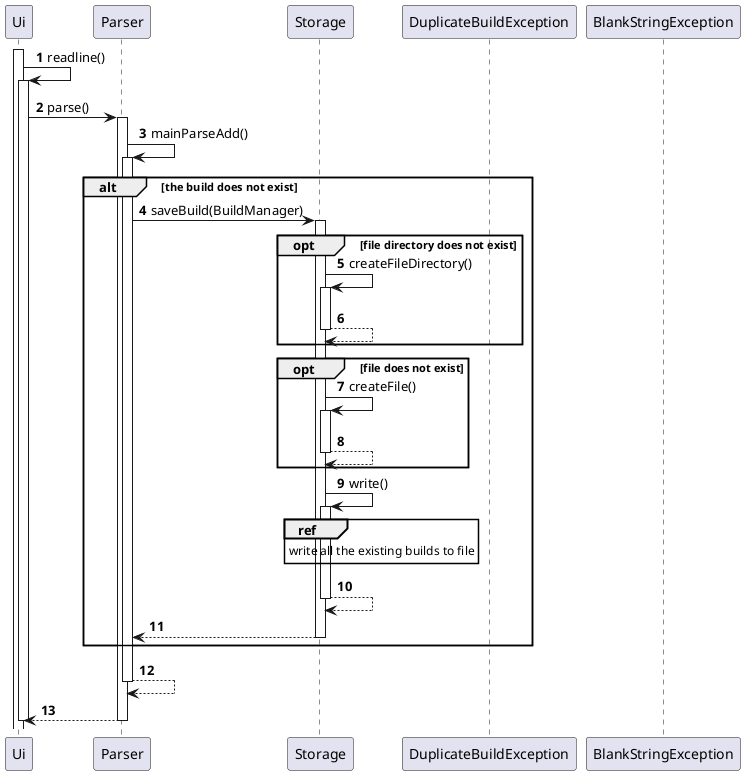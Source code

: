 @startuml
'https://plantuml.com/sequence-diagram

autonumber
Participant "Ui" as Ui
Participant "Parser" as parser
Participant "Storage" as Storage
Participant "DuplicateBuildException" as DuplicateBuildException
Participant "BlankStringException" as BlankStringException

activate Ui
Ui -> Ui: readline()
activate Ui
Ui -> parser: parse()
activate parser
parser -> parser : mainParseAdd()
activate parser

alt the build does not exist
    parser -> Storage: saveBuild(BuildManager)
    activate Storage
    opt file directory does not exist
        Storage -> Storage: createFileDirectory()
        activate Storage
        return
    end
    opt file does not exist
        Storage -> Storage: createFile()
        activate Storage
        return
    end
    Storage -> Storage: write()
    activate Storage
    ref over Storage: write all the existing builds to file
    return
    return
end

return
return

deactivate Ui



@enduml